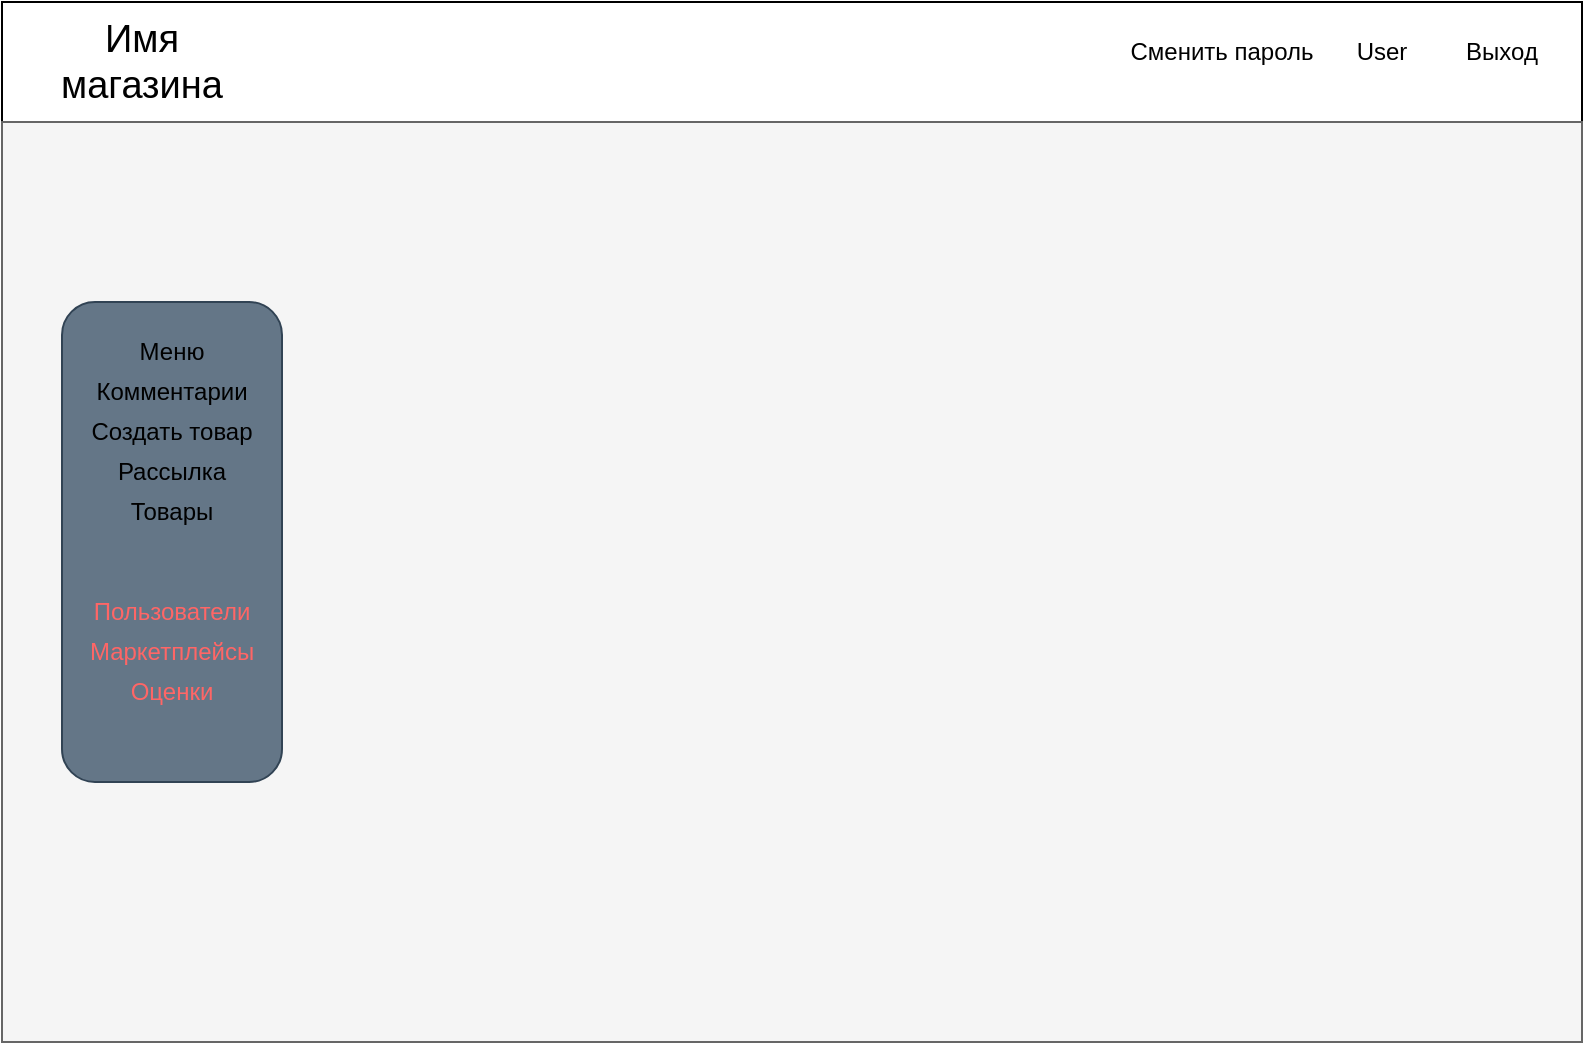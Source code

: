 <mxfile version="23.0.2" type="device">
  <diagram name="Страница — 1" id="cWYMyHin0VK8x5IcDced">
    <mxGraphModel dx="954" dy="674" grid="1" gridSize="10" guides="1" tooltips="1" connect="1" arrows="1" fold="1" page="1" pageScale="1" pageWidth="827" pageHeight="1169" math="0" shadow="0">
      <root>
        <mxCell id="0" />
        <mxCell id="1" parent="0" />
        <mxCell id="ja6OJMPtS6syEYrrgDrP-1" value="" style="rounded=0;whiteSpace=wrap;html=1;" vertex="1" parent="1">
          <mxGeometry x="50" y="40" width="790" height="60" as="geometry" />
        </mxCell>
        <mxCell id="ja6OJMPtS6syEYrrgDrP-2" value="User" style="text;html=1;strokeColor=none;fillColor=none;align=center;verticalAlign=middle;whiteSpace=wrap;rounded=0;" vertex="1" parent="1">
          <mxGeometry x="710" y="50" width="60" height="30" as="geometry" />
        </mxCell>
        <mxCell id="ja6OJMPtS6syEYrrgDrP-3" value="Выход" style="text;html=1;strokeColor=none;fillColor=none;align=center;verticalAlign=middle;whiteSpace=wrap;rounded=0;" vertex="1" parent="1">
          <mxGeometry x="770" y="50" width="60" height="30" as="geometry" />
        </mxCell>
        <mxCell id="ja6OJMPtS6syEYrrgDrP-4" value="Сменить пароль" style="text;html=1;strokeColor=none;fillColor=none;align=center;verticalAlign=middle;whiteSpace=wrap;rounded=0;" vertex="1" parent="1">
          <mxGeometry x="610" y="50" width="100" height="30" as="geometry" />
        </mxCell>
        <mxCell id="ja6OJMPtS6syEYrrgDrP-5" value="Имя магазина" style="text;html=1;strokeColor=none;fillColor=none;align=center;verticalAlign=middle;whiteSpace=wrap;rounded=0;strokeWidth=2;fontSize=19;" vertex="1" parent="1">
          <mxGeometry x="70" y="55" width="100" height="30" as="geometry" />
        </mxCell>
        <mxCell id="ja6OJMPtS6syEYrrgDrP-6" value="" style="rounded=0;whiteSpace=wrap;html=1;fillColor=#f5f5f5;fontColor=#333333;strokeColor=#666666;" vertex="1" parent="1">
          <mxGeometry x="50" y="100" width="790" height="460" as="geometry" />
        </mxCell>
        <mxCell id="ja6OJMPtS6syEYrrgDrP-7" value="" style="rounded=1;whiteSpace=wrap;html=1;fillColor=#647687;fontColor=#ffffff;strokeColor=#314354;" vertex="1" parent="1">
          <mxGeometry x="80" y="190" width="110" height="240" as="geometry" />
        </mxCell>
        <mxCell id="ja6OJMPtS6syEYrrgDrP-8" value="Меню" style="text;html=1;strokeColor=none;fillColor=none;align=center;verticalAlign=middle;whiteSpace=wrap;rounded=0;" vertex="1" parent="1">
          <mxGeometry x="105" y="200" width="60" height="30" as="geometry" />
        </mxCell>
        <mxCell id="ja6OJMPtS6syEYrrgDrP-9" value="Комментарии" style="text;html=1;strokeColor=none;fillColor=none;align=center;verticalAlign=middle;whiteSpace=wrap;rounded=0;" vertex="1" parent="1">
          <mxGeometry x="105" y="220" width="60" height="30" as="geometry" />
        </mxCell>
        <mxCell id="ja6OJMPtS6syEYrrgDrP-10" value="Создать товар" style="text;html=1;strokeColor=none;fillColor=none;align=center;verticalAlign=middle;whiteSpace=wrap;rounded=0;" vertex="1" parent="1">
          <mxGeometry x="90" y="240" width="90" height="30" as="geometry" />
        </mxCell>
        <mxCell id="ja6OJMPtS6syEYrrgDrP-11" value="Пользователи" style="text;html=1;strokeColor=none;fillColor=none;align=center;verticalAlign=middle;whiteSpace=wrap;rounded=0;fontColor=#FF6666;" vertex="1" parent="1">
          <mxGeometry x="105" y="330" width="60" height="30" as="geometry" />
        </mxCell>
        <mxCell id="ja6OJMPtS6syEYrrgDrP-12" value="Рассылка" style="text;html=1;strokeColor=none;fillColor=none;align=center;verticalAlign=middle;whiteSpace=wrap;rounded=0;" vertex="1" parent="1">
          <mxGeometry x="105" y="260" width="60" height="30" as="geometry" />
        </mxCell>
        <mxCell id="ja6OJMPtS6syEYrrgDrP-13" value="Товары" style="text;html=1;strokeColor=none;fillColor=none;align=center;verticalAlign=middle;whiteSpace=wrap;rounded=0;" vertex="1" parent="1">
          <mxGeometry x="105" y="280" width="60" height="30" as="geometry" />
        </mxCell>
        <mxCell id="ja6OJMPtS6syEYrrgDrP-14" value="Маркетплейсы" style="text;html=1;strokeColor=none;fillColor=none;align=center;verticalAlign=middle;whiteSpace=wrap;rounded=0;fontColor=#FF6666;" vertex="1" parent="1">
          <mxGeometry x="105" y="350" width="60" height="30" as="geometry" />
        </mxCell>
        <mxCell id="ja6OJMPtS6syEYrrgDrP-15" value="Оценки" style="text;html=1;strokeColor=none;fillColor=none;align=center;verticalAlign=middle;whiteSpace=wrap;rounded=0;fontColor=#FF6666;" vertex="1" parent="1">
          <mxGeometry x="105" y="370" width="60" height="30" as="geometry" />
        </mxCell>
      </root>
    </mxGraphModel>
  </diagram>
</mxfile>
